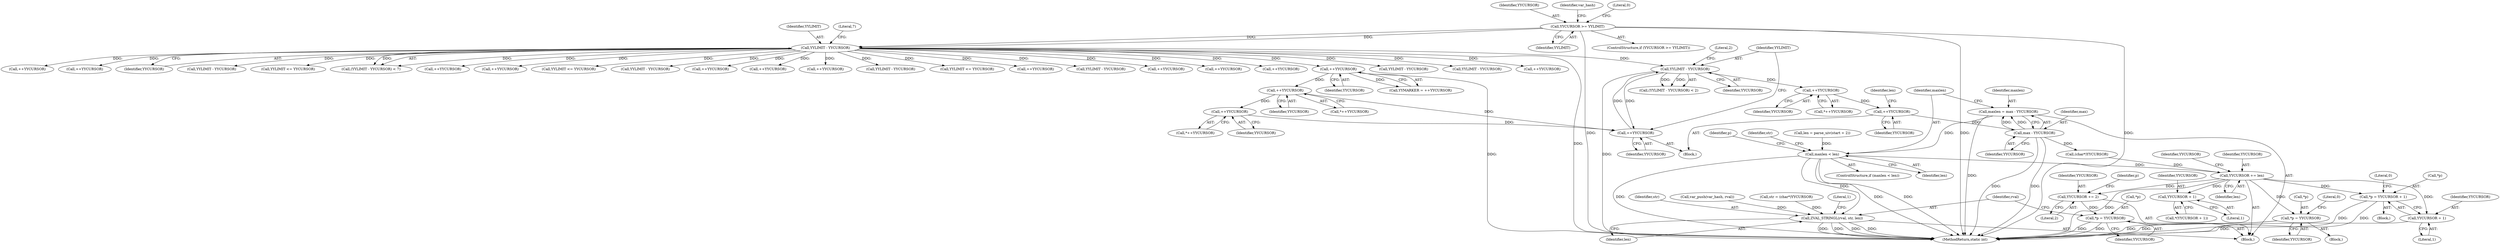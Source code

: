 digraph "0_php-src_20ce2fe8e3c211a42fee05a461a5881be9a8790e?w=1@integer" {
"1001298" [label="(Call,maxlen = max - YYCURSOR)"];
"1001300" [label="(Call,max - YYCURSOR)"];
"1001286" [label="(Call,++YYCURSOR)"];
"1001279" [label="(Call,++YYCURSOR)"];
"1001251" [label="(Call,YYLIMIT - YYCURSOR)"];
"1000152" [label="(Call,YYLIMIT - YYCURSOR)"];
"1000125" [label="(Call,YYCURSOR >= YYLIMIT)"];
"1001247" [label="(Call,++YYCURSOR)"];
"1001212" [label="(Call,++YYCURSOR)"];
"1000283" [label="(Call,++YYCURSOR)"];
"1001234" [label="(Call,++YYCURSOR)"];
"1001304" [label="(Call,maxlen < len)"];
"1001321" [label="(Call,YYCURSOR += len)"];
"1001330" [label="(Call,*p = YYCURSOR)"];
"1001339" [label="(Call,YYCURSOR + 1)"];
"1001344" [label="(Call,*p = YYCURSOR + 1)"];
"1001347" [label="(Call,YYCURSOR + 1)"];
"1001352" [label="(Call,YYCURSOR += 2)"];
"1001355" [label="(Call,*p = YYCURSOR)"];
"1001359" [label="(Call,ZVAL_STRINGL(rval, str, len))"];
"1000281" [label="(Call,YYMARKER = ++YYCURSOR)"];
"1001503" [label="(Call,YYLIMIT - YYCURSOR)"];
"1001357" [label="(Identifier,p)"];
"1001347" [label="(Call,YYCURSOR + 1)"];
"1000153" [label="(Identifier,YYLIMIT)"];
"1001286" [label="(Call,++YYCURSOR)"];
"1001298" [label="(Call,maxlen = max - YYCURSOR)"];
"1000155" [label="(Literal,7)"];
"1001287" [label="(Identifier,YYCURSOR)"];
"1001293" [label="(Identifier,len)"];
"1001235" [label="(Identifier,YYCURSOR)"];
"1001351" [label="(Literal,0)"];
"1001352" [label="(Call,YYCURSOR += 2)"];
"1000198" [label="(Call,++YYCURSOR)"];
"1000297" [label="(Call,++YYCURSOR)"];
"1001359" [label="(Call,ZVAL_STRINGL(rval, str, len))"];
"1001318" [label="(Call,(char*)YYCURSOR)"];
"1001361" [label="(Identifier,str)"];
"1001305" [label="(Identifier,maxlen)"];
"1001327" [label="(Identifier,YYCURSOR)"];
"1000241" [label="(Call,++YYCURSOR)"];
"1001304" [label="(Call,maxlen < len)"];
"1001348" [label="(Identifier,YYCURSOR)"];
"1001306" [label="(Identifier,len)"];
"1001589" [label="(Call,YYLIMIT - YYCURSOR)"];
"1001086" [label="(Call,YYLIMIT - YYCURSOR)"];
"1001253" [label="(Identifier,YYCURSOR)"];
"1000141" [label="(Call,var_push(var_hash, rval))"];
"1001356" [label="(Call,*p)"];
"1000325" [label="(Call,++YYCURSOR)"];
"1001251" [label="(Call,YYLIMIT - YYCURSOR)"];
"1001234" [label="(Call,++YYCURSOR)"];
"1000284" [label="(Identifier,YYCURSOR)"];
"1002432" [label="(MethodReturn,static int)"];
"1001279" [label="(Call,++YYCURSOR)"];
"1000147" [label="(Block,)"];
"1001360" [label="(Identifier,rval)"];
"1001362" [label="(Identifier,len)"];
"1001333" [label="(Identifier,YYCURSOR)"];
"1000152" [label="(Call,YYLIMIT - YYCURSOR)"];
"1000126" [label="(Identifier,YYCURSOR)"];
"1001316" [label="(Call,str = (char*)YYCURSOR)"];
"1001355" [label="(Call,*p = YYCURSOR)"];
"1000269" [label="(Call,++YYCURSOR)"];
"1000255" [label="(Call,++YYCURSOR)"];
"1001250" [label="(Call,(YYLIMIT - YYCURSOR) < 2)"];
"1001310" [label="(Identifier,p)"];
"1001364" [label="(Literal,1)"];
"1001278" [label="(Call,*++YYCURSOR)"];
"1001299" [label="(Identifier,maxlen)"];
"1001323" [label="(Identifier,len)"];
"1000154" [label="(Identifier,YYCURSOR)"];
"1001321" [label="(Call,YYCURSOR += len)"];
"1000283" [label="(Call,++YYCURSOR)"];
"1001233" [label="(Call,*++YYCURSOR)"];
"1000412" [label="(Call,YYLIMIT - YYCURSOR)"];
"1001977" [label="(Call,YYLIMIT <= YYCURSOR)"];
"1000151" [label="(Call,(YYLIMIT - YYCURSOR) < 7)"];
"1001343" [label="(Block,)"];
"1001345" [label="(Call,*p)"];
"1000311" [label="(Call,++YYCURSOR)"];
"1001340" [label="(Identifier,YYCURSOR)"];
"1001349" [label="(Literal,1)"];
"1001358" [label="(Identifier,YYCURSOR)"];
"1001211" [label="(Call,*++YYCURSOR)"];
"1000339" [label="(Call,++YYCURSOR)"];
"1002193" [label="(Call,YYLIMIT <= YYCURSOR)"];
"1000127" [label="(Identifier,YYLIMIT)"];
"1001303" [label="(ControlStructure,if (maxlen < len))"];
"1001317" [label="(Identifier,str)"];
"1001330" [label="(Call,*p = YYCURSOR)"];
"1000866" [label="(Call,YYLIMIT - YYCURSOR)"];
"1001331" [label="(Call,*p)"];
"1000361" [label="(Call,++YYCURSOR)"];
"1001212" [label="(Call,++YYCURSOR)"];
"1000124" [label="(ControlStructure,if (YYCURSOR >= YYLIMIT))"];
"1001254" [label="(Literal,2)"];
"1001329" [label="(Block,)"];
"1001353" [label="(Identifier,YYCURSOR)"];
"1000348" [label="(Call,++YYCURSOR)"];
"1001338" [label="(Call,*(YYCURSOR + 1))"];
"1000227" [label="(Call,++YYCURSOR)"];
"1001354" [label="(Literal,2)"];
"1001288" [label="(Block,)"];
"1001341" [label="(Literal,1)"];
"1000958" [label="(Call,YYLIMIT - YYCURSOR)"];
"1001280" [label="(Identifier,YYCURSOR)"];
"1000133" [label="(Identifier,var_hash)"];
"1002335" [label="(Call,YYLIMIT <= YYCURSOR)"];
"1001301" [label="(Identifier,max)"];
"1001344" [label="(Call,*p = YYCURSOR + 1)"];
"1001335" [label="(Literal,0)"];
"1001322" [label="(Identifier,YYCURSOR)"];
"1001252" [label="(Identifier,YYLIMIT)"];
"1001247" [label="(Call,++YYCURSOR)"];
"1000125" [label="(Call,YYCURSOR >= YYLIMIT)"];
"1001302" [label="(Identifier,YYCURSOR)"];
"1001213" [label="(Identifier,YYCURSOR)"];
"1001300" [label="(Call,max - YYCURSOR)"];
"1000130" [label="(Literal,0)"];
"1001292" [label="(Call,len = parse_uiv(start + 2))"];
"1001339" [label="(Call,YYCURSOR + 1)"];
"1001248" [label="(Identifier,YYCURSOR)"];
"1000215" [label="(Call,++YYCURSOR)"];
"1001298" -> "1001288"  [label="AST: "];
"1001298" -> "1001300"  [label="CFG: "];
"1001299" -> "1001298"  [label="AST: "];
"1001300" -> "1001298"  [label="AST: "];
"1001305" -> "1001298"  [label="CFG: "];
"1001298" -> "1002432"  [label="DDG: "];
"1001300" -> "1001298"  [label="DDG: "];
"1001300" -> "1001298"  [label="DDG: "];
"1001298" -> "1001304"  [label="DDG: "];
"1001300" -> "1001302"  [label="CFG: "];
"1001301" -> "1001300"  [label="AST: "];
"1001302" -> "1001300"  [label="AST: "];
"1001300" -> "1002432"  [label="DDG: "];
"1001300" -> "1002432"  [label="DDG: "];
"1001286" -> "1001300"  [label="DDG: "];
"1001300" -> "1001318"  [label="DDG: "];
"1001286" -> "1000147"  [label="AST: "];
"1001286" -> "1001287"  [label="CFG: "];
"1001287" -> "1001286"  [label="AST: "];
"1001293" -> "1001286"  [label="CFG: "];
"1001279" -> "1001286"  [label="DDG: "];
"1001279" -> "1001278"  [label="AST: "];
"1001279" -> "1001280"  [label="CFG: "];
"1001280" -> "1001279"  [label="AST: "];
"1001278" -> "1001279"  [label="CFG: "];
"1001251" -> "1001279"  [label="DDG: "];
"1001251" -> "1001250"  [label="AST: "];
"1001251" -> "1001253"  [label="CFG: "];
"1001252" -> "1001251"  [label="AST: "];
"1001253" -> "1001251"  [label="AST: "];
"1001254" -> "1001251"  [label="CFG: "];
"1001251" -> "1002432"  [label="DDG: "];
"1001251" -> "1001247"  [label="DDG: "];
"1001251" -> "1001250"  [label="DDG: "];
"1001251" -> "1001250"  [label="DDG: "];
"1000152" -> "1001251"  [label="DDG: "];
"1001247" -> "1001251"  [label="DDG: "];
"1000152" -> "1000151"  [label="AST: "];
"1000152" -> "1000154"  [label="CFG: "];
"1000153" -> "1000152"  [label="AST: "];
"1000154" -> "1000152"  [label="AST: "];
"1000155" -> "1000152"  [label="CFG: "];
"1000152" -> "1002432"  [label="DDG: "];
"1000152" -> "1000151"  [label="DDG: "];
"1000152" -> "1000151"  [label="DDG: "];
"1000125" -> "1000152"  [label="DDG: "];
"1000125" -> "1000152"  [label="DDG: "];
"1000152" -> "1000198"  [label="DDG: "];
"1000152" -> "1000215"  [label="DDG: "];
"1000152" -> "1000227"  [label="DDG: "];
"1000152" -> "1000241"  [label="DDG: "];
"1000152" -> "1000255"  [label="DDG: "];
"1000152" -> "1000269"  [label="DDG: "];
"1000152" -> "1000283"  [label="DDG: "];
"1000152" -> "1000297"  [label="DDG: "];
"1000152" -> "1000311"  [label="DDG: "];
"1000152" -> "1000325"  [label="DDG: "];
"1000152" -> "1000339"  [label="DDG: "];
"1000152" -> "1000348"  [label="DDG: "];
"1000152" -> "1000361"  [label="DDG: "];
"1000152" -> "1000412"  [label="DDG: "];
"1000152" -> "1000866"  [label="DDG: "];
"1000152" -> "1000958"  [label="DDG: "];
"1000152" -> "1001086"  [label="DDG: "];
"1000152" -> "1001503"  [label="DDG: "];
"1000152" -> "1001589"  [label="DDG: "];
"1000152" -> "1001977"  [label="DDG: "];
"1000152" -> "1002193"  [label="DDG: "];
"1000152" -> "1002335"  [label="DDG: "];
"1000125" -> "1000124"  [label="AST: "];
"1000125" -> "1000127"  [label="CFG: "];
"1000126" -> "1000125"  [label="AST: "];
"1000127" -> "1000125"  [label="AST: "];
"1000130" -> "1000125"  [label="CFG: "];
"1000133" -> "1000125"  [label="CFG: "];
"1000125" -> "1002432"  [label="DDG: "];
"1000125" -> "1002432"  [label="DDG: "];
"1000125" -> "1002432"  [label="DDG: "];
"1001247" -> "1000147"  [label="AST: "];
"1001247" -> "1001248"  [label="CFG: "];
"1001248" -> "1001247"  [label="AST: "];
"1001252" -> "1001247"  [label="CFG: "];
"1001212" -> "1001247"  [label="DDG: "];
"1001234" -> "1001247"  [label="DDG: "];
"1001212" -> "1001211"  [label="AST: "];
"1001212" -> "1001213"  [label="CFG: "];
"1001213" -> "1001212"  [label="AST: "];
"1001211" -> "1001212"  [label="CFG: "];
"1000283" -> "1001212"  [label="DDG: "];
"1001212" -> "1001234"  [label="DDG: "];
"1000283" -> "1000281"  [label="AST: "];
"1000283" -> "1000284"  [label="CFG: "];
"1000284" -> "1000283"  [label="AST: "];
"1000281" -> "1000283"  [label="CFG: "];
"1000283" -> "1002432"  [label="DDG: "];
"1000283" -> "1000281"  [label="DDG: "];
"1001234" -> "1001233"  [label="AST: "];
"1001234" -> "1001235"  [label="CFG: "];
"1001235" -> "1001234"  [label="AST: "];
"1001233" -> "1001234"  [label="CFG: "];
"1001304" -> "1001303"  [label="AST: "];
"1001304" -> "1001306"  [label="CFG: "];
"1001305" -> "1001304"  [label="AST: "];
"1001306" -> "1001304"  [label="AST: "];
"1001310" -> "1001304"  [label="CFG: "];
"1001317" -> "1001304"  [label="CFG: "];
"1001304" -> "1002432"  [label="DDG: "];
"1001304" -> "1002432"  [label="DDG: "];
"1001304" -> "1002432"  [label="DDG: "];
"1001292" -> "1001304"  [label="DDG: "];
"1001304" -> "1001321"  [label="DDG: "];
"1001304" -> "1001359"  [label="DDG: "];
"1001321" -> "1001288"  [label="AST: "];
"1001321" -> "1001323"  [label="CFG: "];
"1001322" -> "1001321"  [label="AST: "];
"1001323" -> "1001321"  [label="AST: "];
"1001327" -> "1001321"  [label="CFG: "];
"1001321" -> "1002432"  [label="DDG: "];
"1001318" -> "1001321"  [label="DDG: "];
"1001321" -> "1001330"  [label="DDG: "];
"1001321" -> "1001339"  [label="DDG: "];
"1001321" -> "1001344"  [label="DDG: "];
"1001321" -> "1001347"  [label="DDG: "];
"1001321" -> "1001352"  [label="DDG: "];
"1001330" -> "1001329"  [label="AST: "];
"1001330" -> "1001333"  [label="CFG: "];
"1001331" -> "1001330"  [label="AST: "];
"1001333" -> "1001330"  [label="AST: "];
"1001335" -> "1001330"  [label="CFG: "];
"1001330" -> "1002432"  [label="DDG: "];
"1001330" -> "1002432"  [label="DDG: "];
"1001339" -> "1001338"  [label="AST: "];
"1001339" -> "1001341"  [label="CFG: "];
"1001340" -> "1001339"  [label="AST: "];
"1001341" -> "1001339"  [label="AST: "];
"1001338" -> "1001339"  [label="CFG: "];
"1001344" -> "1001343"  [label="AST: "];
"1001344" -> "1001347"  [label="CFG: "];
"1001345" -> "1001344"  [label="AST: "];
"1001347" -> "1001344"  [label="AST: "];
"1001351" -> "1001344"  [label="CFG: "];
"1001344" -> "1002432"  [label="DDG: "];
"1001344" -> "1002432"  [label="DDG: "];
"1001347" -> "1001349"  [label="CFG: "];
"1001348" -> "1001347"  [label="AST: "];
"1001349" -> "1001347"  [label="AST: "];
"1001347" -> "1002432"  [label="DDG: "];
"1001352" -> "1001288"  [label="AST: "];
"1001352" -> "1001354"  [label="CFG: "];
"1001353" -> "1001352"  [label="AST: "];
"1001354" -> "1001352"  [label="AST: "];
"1001357" -> "1001352"  [label="CFG: "];
"1001352" -> "1001355"  [label="DDG: "];
"1001355" -> "1001288"  [label="AST: "];
"1001355" -> "1001358"  [label="CFG: "];
"1001356" -> "1001355"  [label="AST: "];
"1001358" -> "1001355"  [label="AST: "];
"1001360" -> "1001355"  [label="CFG: "];
"1001355" -> "1002432"  [label="DDG: "];
"1001355" -> "1002432"  [label="DDG: "];
"1001359" -> "1001288"  [label="AST: "];
"1001359" -> "1001362"  [label="CFG: "];
"1001360" -> "1001359"  [label="AST: "];
"1001361" -> "1001359"  [label="AST: "];
"1001362" -> "1001359"  [label="AST: "];
"1001364" -> "1001359"  [label="CFG: "];
"1001359" -> "1002432"  [label="DDG: "];
"1001359" -> "1002432"  [label="DDG: "];
"1001359" -> "1002432"  [label="DDG: "];
"1001359" -> "1002432"  [label="DDG: "];
"1000141" -> "1001359"  [label="DDG: "];
"1001316" -> "1001359"  [label="DDG: "];
}
